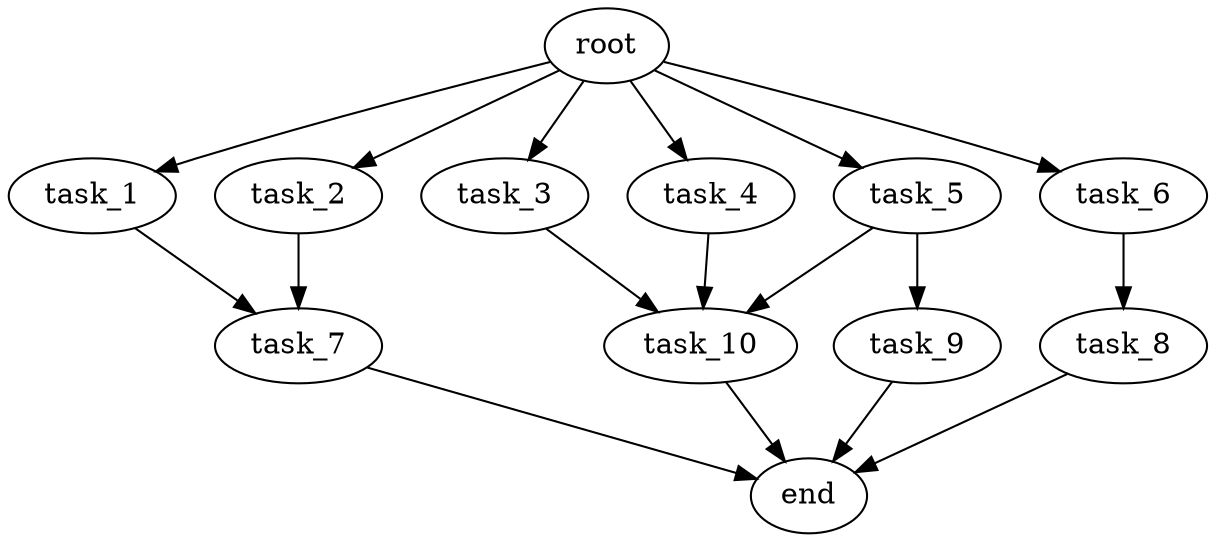 digraph G {
  root [size="0.000000e+00"];
  task_1 [size="3.970549e+09"];
  task_2 [size="4.954344e+09"];
  task_3 [size="9.366151e+09"];
  task_4 [size="9.621352e+09"];
  task_5 [size="9.260471e+09"];
  task_6 [size="8.767555e+09"];
  task_7 [size="9.366242e+07"];
  task_8 [size="5.680051e+09"];
  task_9 [size="1.073900e+09"];
  task_10 [size="9.829956e+09"];
  end [size="0.000000e+00"];

  root -> task_1 [size="1.000000e-12"];
  root -> task_2 [size="1.000000e-12"];
  root -> task_3 [size="1.000000e-12"];
  root -> task_4 [size="1.000000e-12"];
  root -> task_5 [size="1.000000e-12"];
  root -> task_6 [size="1.000000e-12"];
  task_1 -> task_7 [size="4.683121e+06"];
  task_2 -> task_7 [size="4.683121e+06"];
  task_3 -> task_10 [size="3.276652e+08"];
  task_4 -> task_10 [size="3.276652e+08"];
  task_5 -> task_9 [size="1.073900e+08"];
  task_5 -> task_10 [size="3.276652e+08"];
  task_6 -> task_8 [size="5.680051e+08"];
  task_7 -> end [size="1.000000e-12"];
  task_8 -> end [size="1.000000e-12"];
  task_9 -> end [size="1.000000e-12"];
  task_10 -> end [size="1.000000e-12"];
}
